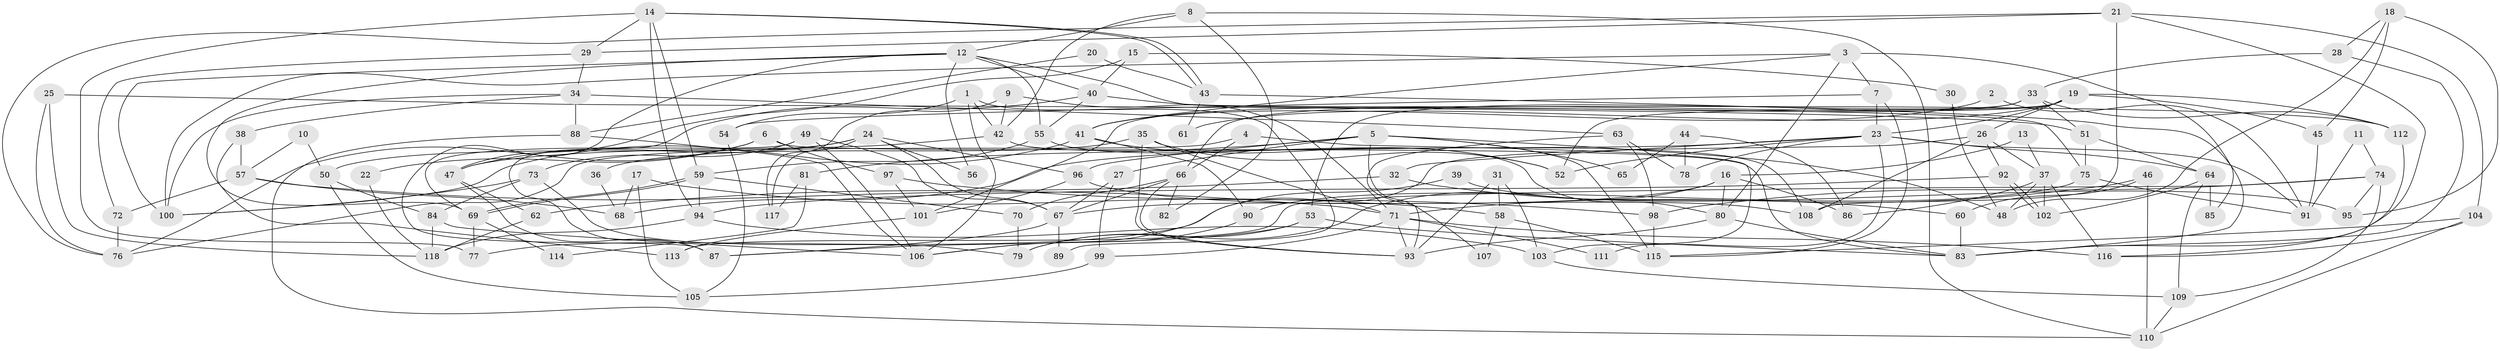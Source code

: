 // Generated by graph-tools (version 1.1) at 2025/02/03/09/25 03:02:15]
// undirected, 118 vertices, 236 edges
graph export_dot {
graph [start="1"]
  node [color=gray90,style=filled];
  1;
  2;
  3;
  4;
  5;
  6;
  7;
  8;
  9;
  10;
  11;
  12;
  13;
  14;
  15;
  16;
  17;
  18;
  19;
  20;
  21;
  22;
  23;
  24;
  25;
  26;
  27;
  28;
  29;
  30;
  31;
  32;
  33;
  34;
  35;
  36;
  37;
  38;
  39;
  40;
  41;
  42;
  43;
  44;
  45;
  46;
  47;
  48;
  49;
  50;
  51;
  52;
  53;
  54;
  55;
  56;
  57;
  58;
  59;
  60;
  61;
  62;
  63;
  64;
  65;
  66;
  67;
  68;
  69;
  70;
  71;
  72;
  73;
  74;
  75;
  76;
  77;
  78;
  79;
  80;
  81;
  82;
  83;
  84;
  85;
  86;
  87;
  88;
  89;
  90;
  91;
  92;
  93;
  94;
  95;
  96;
  97;
  98;
  99;
  100;
  101;
  102;
  103;
  104;
  105;
  106;
  107;
  108;
  109;
  110;
  111;
  112;
  113;
  114;
  115;
  116;
  117;
  118;
  1 -- 106;
  1 -- 42;
  1 -- 54;
  1 -- 89;
  2 -- 41;
  2 -- 91;
  3 -- 80;
  3 -- 100;
  3 -- 7;
  3 -- 41;
  3 -- 85;
  4 -- 66;
  4 -- 76;
  4 -- 103;
  5 -- 48;
  5 -- 96;
  5 -- 27;
  5 -- 65;
  5 -- 81;
  5 -- 107;
  5 -- 115;
  6 -- 76;
  6 -- 97;
  6 -- 22;
  6 -- 83;
  7 -- 23;
  7 -- 54;
  7 -- 115;
  8 -- 12;
  8 -- 42;
  8 -- 82;
  8 -- 110;
  9 -- 71;
  9 -- 42;
  9 -- 117;
  10 -- 57;
  10 -- 50;
  11 -- 91;
  11 -- 74;
  12 -- 87;
  12 -- 55;
  12 -- 40;
  12 -- 56;
  12 -- 69;
  12 -- 75;
  12 -- 100;
  13 -- 16;
  13 -- 37;
  14 -- 43;
  14 -- 43;
  14 -- 59;
  14 -- 29;
  14 -- 77;
  14 -- 94;
  15 -- 40;
  15 -- 47;
  15 -- 30;
  16 -- 80;
  16 -- 67;
  16 -- 79;
  16 -- 86;
  17 -- 105;
  17 -- 58;
  17 -- 68;
  18 -- 45;
  18 -- 28;
  18 -- 48;
  18 -- 95;
  19 -- 66;
  19 -- 23;
  19 -- 26;
  19 -- 45;
  19 -- 52;
  19 -- 61;
  19 -- 112;
  20 -- 88;
  20 -- 43;
  21 -- 108;
  21 -- 29;
  21 -- 76;
  21 -- 83;
  21 -- 104;
  22 -- 118;
  23 -- 52;
  23 -- 64;
  23 -- 32;
  23 -- 68;
  23 -- 78;
  23 -- 91;
  23 -- 111;
  24 -- 50;
  24 -- 67;
  24 -- 47;
  24 -- 56;
  24 -- 96;
  24 -- 117;
  25 -- 51;
  25 -- 76;
  25 -- 118;
  26 -- 92;
  26 -- 37;
  26 -- 106;
  26 -- 108;
  27 -- 67;
  27 -- 99;
  28 -- 33;
  28 -- 83;
  29 -- 34;
  29 -- 72;
  30 -- 48;
  31 -- 93;
  31 -- 103;
  31 -- 58;
  32 -- 60;
  32 -- 62;
  33 -- 53;
  33 -- 51;
  33 -- 101;
  33 -- 112;
  34 -- 88;
  34 -- 100;
  34 -- 38;
  34 -- 63;
  35 -- 71;
  35 -- 52;
  35 -- 36;
  35 -- 93;
  36 -- 68;
  37 -- 116;
  37 -- 48;
  37 -- 86;
  37 -- 102;
  38 -- 57;
  38 -- 113;
  39 -- 95;
  39 -- 77;
  40 -- 112;
  40 -- 55;
  40 -- 87;
  41 -- 100;
  41 -- 52;
  41 -- 90;
  42 -- 47;
  42 -- 108;
  43 -- 83;
  43 -- 61;
  44 -- 78;
  44 -- 86;
  44 -- 65;
  45 -- 91;
  46 -- 71;
  46 -- 110;
  46 -- 60;
  47 -- 62;
  47 -- 87;
  49 -- 69;
  49 -- 106;
  49 -- 67;
  49 -- 73;
  50 -- 105;
  50 -- 84;
  51 -- 64;
  51 -- 75;
  53 -- 83;
  53 -- 87;
  53 -- 79;
  54 -- 105;
  55 -- 59;
  55 -- 80;
  57 -- 71;
  57 -- 68;
  57 -- 72;
  58 -- 115;
  58 -- 107;
  59 -- 70;
  59 -- 69;
  59 -- 69;
  59 -- 94;
  60 -- 83;
  62 -- 118;
  63 -- 93;
  63 -- 78;
  63 -- 98;
  64 -- 102;
  64 -- 109;
  64 -- 85;
  66 -- 93;
  66 -- 67;
  66 -- 70;
  66 -- 82;
  67 -- 87;
  67 -- 89;
  69 -- 77;
  69 -- 114;
  70 -- 79;
  71 -- 116;
  71 -- 93;
  71 -- 99;
  71 -- 111;
  72 -- 76;
  73 -- 79;
  73 -- 84;
  73 -- 100;
  74 -- 98;
  74 -- 109;
  74 -- 95;
  74 -- 113;
  75 -- 90;
  75 -- 91;
  80 -- 83;
  80 -- 93;
  81 -- 117;
  81 -- 114;
  84 -- 118;
  84 -- 106;
  88 -- 110;
  88 -- 106;
  90 -- 106;
  92 -- 102;
  92 -- 102;
  92 -- 94;
  94 -- 103;
  94 -- 118;
  96 -- 101;
  96 -- 108;
  97 -- 98;
  97 -- 101;
  98 -- 115;
  99 -- 105;
  101 -- 113;
  103 -- 109;
  104 -- 115;
  104 -- 110;
  104 -- 116;
  109 -- 110;
  112 -- 116;
}
